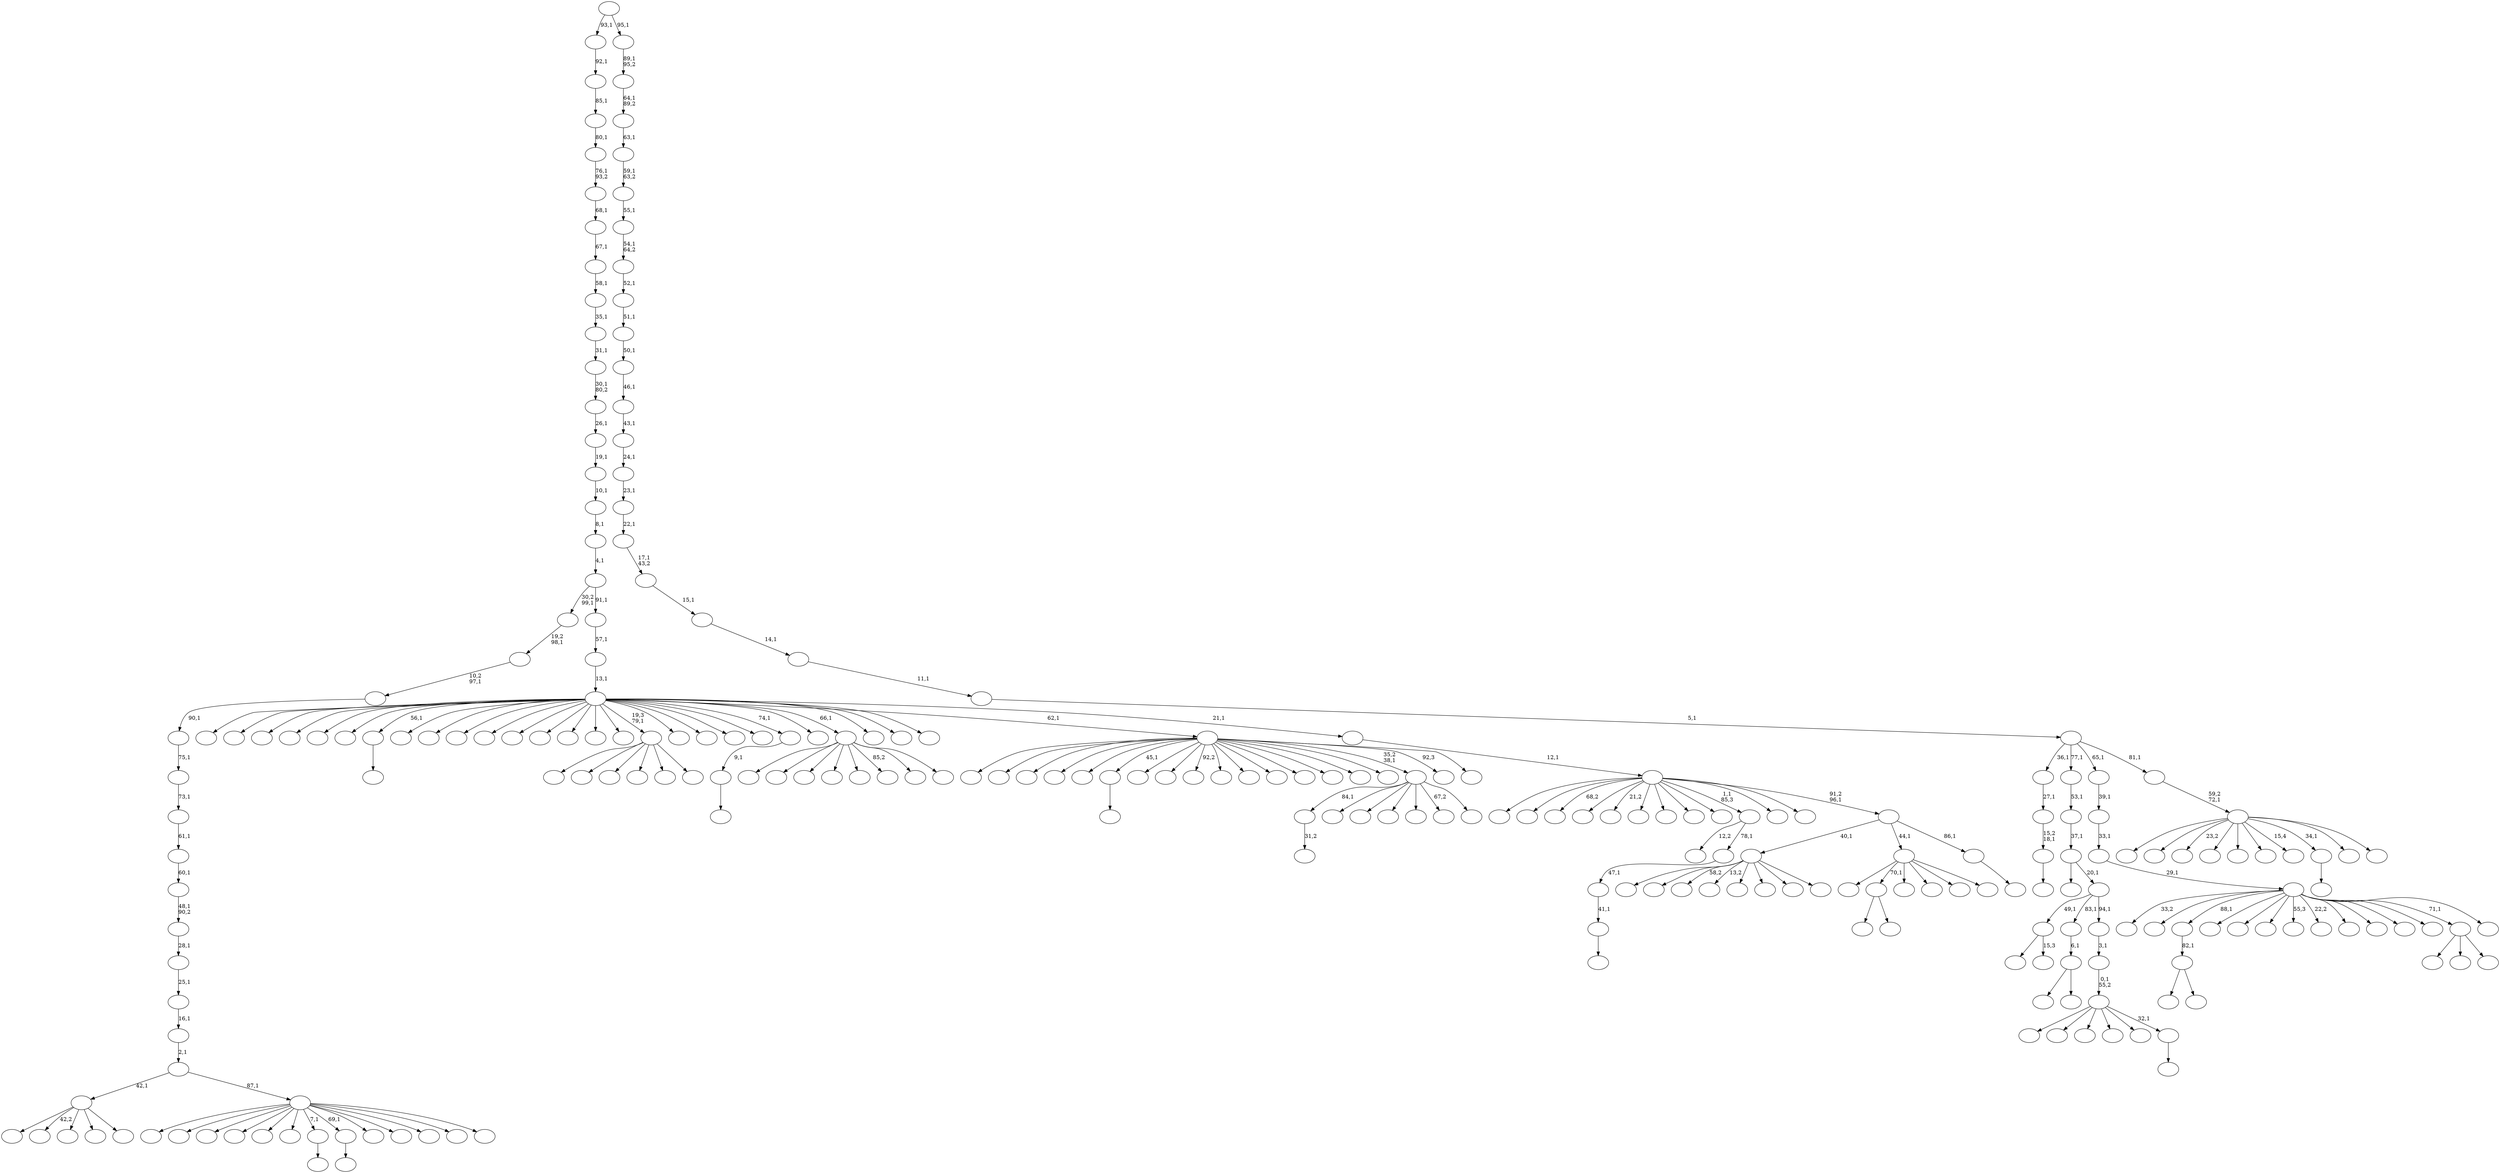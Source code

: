 digraph T {
	250 [label=""]
	249 [label=""]
	248 [label=""]
	247 [label=""]
	246 [label=""]
	245 [label=""]
	244 [label=""]
	243 [label=""]
	242 [label=""]
	241 [label=""]
	240 [label=""]
	239 [label=""]
	238 [label=""]
	237 [label=""]
	236 [label=""]
	235 [label=""]
	234 [label=""]
	233 [label=""]
	232 [label=""]
	231 [label=""]
	230 [label=""]
	229 [label=""]
	228 [label=""]
	227 [label=""]
	226 [label=""]
	225 [label=""]
	224 [label=""]
	223 [label=""]
	222 [label=""]
	221 [label=""]
	220 [label=""]
	219 [label=""]
	218 [label=""]
	217 [label=""]
	216 [label=""]
	215 [label=""]
	214 [label=""]
	213 [label=""]
	212 [label=""]
	211 [label=""]
	210 [label=""]
	209 [label=""]
	208 [label=""]
	207 [label=""]
	206 [label=""]
	205 [label=""]
	204 [label=""]
	203 [label=""]
	202 [label=""]
	201 [label=""]
	200 [label=""]
	199 [label=""]
	198 [label=""]
	197 [label=""]
	196 [label=""]
	195 [label=""]
	194 [label=""]
	193 [label=""]
	192 [label=""]
	191 [label=""]
	190 [label=""]
	189 [label=""]
	188 [label=""]
	187 [label=""]
	186 [label=""]
	185 [label=""]
	184 [label=""]
	183 [label=""]
	182 [label=""]
	181 [label=""]
	180 [label=""]
	179 [label=""]
	178 [label=""]
	177 [label=""]
	176 [label=""]
	175 [label=""]
	174 [label=""]
	173 [label=""]
	172 [label=""]
	171 [label=""]
	170 [label=""]
	169 [label=""]
	168 [label=""]
	167 [label=""]
	166 [label=""]
	165 [label=""]
	164 [label=""]
	163 [label=""]
	162 [label=""]
	161 [label=""]
	160 [label=""]
	159 [label=""]
	158 [label=""]
	157 [label=""]
	156 [label=""]
	155 [label=""]
	154 [label=""]
	153 [label=""]
	152 [label=""]
	151 [label=""]
	150 [label=""]
	149 [label=""]
	148 [label=""]
	147 [label=""]
	146 [label=""]
	145 [label=""]
	144 [label=""]
	143 [label=""]
	142 [label=""]
	141 [label=""]
	140 [label=""]
	139 [label=""]
	138 [label=""]
	137 [label=""]
	136 [label=""]
	135 [label=""]
	134 [label=""]
	133 [label=""]
	132 [label=""]
	131 [label=""]
	130 [label=""]
	129 [label=""]
	128 [label=""]
	127 [label=""]
	126 [label=""]
	125 [label=""]
	124 [label=""]
	123 [label=""]
	122 [label=""]
	121 [label=""]
	120 [label=""]
	119 [label=""]
	118 [label=""]
	117 [label=""]
	116 [label=""]
	115 [label=""]
	114 [label=""]
	113 [label=""]
	112 [label=""]
	111 [label=""]
	110 [label=""]
	109 [label=""]
	108 [label=""]
	107 [label=""]
	106 [label=""]
	105 [label=""]
	104 [label=""]
	103 [label=""]
	102 [label=""]
	101 [label=""]
	100 [label=""]
	99 [label=""]
	98 [label=""]
	97 [label=""]
	96 [label=""]
	95 [label=""]
	94 [label=""]
	93 [label=""]
	92 [label=""]
	91 [label=""]
	90 [label=""]
	89 [label=""]
	88 [label=""]
	87 [label=""]
	86 [label=""]
	85 [label=""]
	84 [label=""]
	83 [label=""]
	82 [label=""]
	81 [label=""]
	80 [label=""]
	79 [label=""]
	78 [label=""]
	77 [label=""]
	76 [label=""]
	75 [label=""]
	74 [label=""]
	73 [label=""]
	72 [label=""]
	71 [label=""]
	70 [label=""]
	69 [label=""]
	68 [label=""]
	67 [label=""]
	66 [label=""]
	65 [label=""]
	64 [label=""]
	63 [label=""]
	62 [label=""]
	61 [label=""]
	60 [label=""]
	59 [label=""]
	58 [label=""]
	57 [label=""]
	56 [label=""]
	55 [label=""]
	54 [label=""]
	53 [label=""]
	52 [label=""]
	51 [label=""]
	50 [label=""]
	49 [label=""]
	48 [label=""]
	47 [label=""]
	46 [label=""]
	45 [label=""]
	44 [label=""]
	43 [label=""]
	42 [label=""]
	41 [label=""]
	40 [label=""]
	39 [label=""]
	38 [label=""]
	37 [label=""]
	36 [label=""]
	35 [label=""]
	34 [label=""]
	33 [label=""]
	32 [label=""]
	31 [label=""]
	30 [label=""]
	29 [label=""]
	28 [label=""]
	27 [label=""]
	26 [label=""]
	25 [label=""]
	24 [label=""]
	23 [label=""]
	22 [label=""]
	21 [label=""]
	20 [label=""]
	19 [label=""]
	18 [label=""]
	17 [label=""]
	16 [label=""]
	15 [label=""]
	14 [label=""]
	13 [label=""]
	12 [label=""]
	11 [label=""]
	10 [label=""]
	9 [label=""]
	8 [label=""]
	7 [label=""]
	6 [label=""]
	5 [label=""]
	4 [label=""]
	3 [label=""]
	2 [label=""]
	1 [label=""]
	0 [label=""]
	236 -> 237 [label=""]
	235 -> 236 [label="15,2\n18,1"]
	234 -> 235 [label="27,1"]
	232 -> 239 [label=""]
	232 -> 233 [label=""]
	231 -> 232 [label="82,1"]
	229 -> 230 [label="31,2"]
	203 -> 204 [label=""]
	199 -> 200 [label=""]
	174 -> 247 [label=""]
	174 -> 226 [label="42,2"]
	174 -> 223 [label=""]
	174 -> 188 [label=""]
	174 -> 175 [label=""]
	166 -> 240 [label=""]
	166 -> 167 [label="15,3"]
	156 -> 245 [label=""]
	156 -> 157 [label=""]
	155 -> 156 [label="6,1"]
	151 -> 215 [label=""]
	151 -> 212 [label=""]
	151 -> 208 [label=""]
	151 -> 186 [label=""]
	151 -> 162 [label=""]
	151 -> 152 [label=""]
	149 -> 150 [label=""]
	145 -> 146 [label=""]
	135 -> 207 [label=""]
	135 -> 136 [label=""]
	117 -> 132 [label=""]
	117 -> 122 [label=""]
	117 -> 118 [label=""]
	115 -> 116 [label=""]
	114 -> 115 [label="41,1"]
	113 -> 114 [label="47,1"]
	112 -> 198 [label="12,2"]
	112 -> 113 [label="78,1"]
	109 -> 110 [label=""]
	108 -> 109 [label="9,1"]
	101 -> 228 [label=""]
	101 -> 173 [label=""]
	101 -> 170 [label="58,2"]
	101 -> 168 [label="13,2"]
	101 -> 164 [label=""]
	101 -> 148 [label=""]
	101 -> 126 [label=""]
	101 -> 102 [label=""]
	96 -> 206 [label=""]
	96 -> 147 [label=""]
	96 -> 143 [label=""]
	96 -> 140 [label=""]
	96 -> 138 [label=""]
	96 -> 120 [label="85,2"]
	96 -> 100 [label=""]
	96 -> 97 [label=""]
	93 -> 94 [label=""]
	86 -> 87 [label=""]
	85 -> 184 [label=""]
	85 -> 172 [label=""]
	85 -> 165 [label=""]
	85 -> 123 [label=""]
	85 -> 111 [label=""]
	85 -> 86 [label="32,1"]
	84 -> 85 [label="0,1\n55,2"]
	83 -> 84 [label="3,1"]
	82 -> 166 [label="49,1"]
	82 -> 155 [label="83,1"]
	82 -> 83 [label="94,1"]
	81 -> 249 [label=""]
	81 -> 82 [label="20,1"]
	80 -> 81 [label="37,1"]
	79 -> 80 [label="53,1"]
	74 -> 246 [label="33,2"]
	74 -> 243 [label=""]
	74 -> 231 [label="88,1"]
	74 -> 220 [label=""]
	74 -> 202 [label=""]
	74 -> 192 [label=""]
	74 -> 181 [label="55,3"]
	74 -> 180 [label="22,2"]
	74 -> 159 [label=""]
	74 -> 139 [label=""]
	74 -> 130 [label=""]
	74 -> 125 [label=""]
	74 -> 117 [label="71,1"]
	74 -> 75 [label=""]
	73 -> 74 [label="29,1"]
	72 -> 73 [label="33,1"]
	71 -> 72 [label="39,1"]
	69 -> 225 [label=""]
	69 -> 135 [label="70,1"]
	69 -> 124 [label=""]
	69 -> 104 [label=""]
	69 -> 76 [label=""]
	69 -> 70 [label=""]
	67 -> 229 [label="84,1"]
	67 -> 219 [label=""]
	67 -> 179 [label=""]
	67 -> 161 [label=""]
	67 -> 103 [label=""]
	67 -> 95 [label="67,2"]
	67 -> 68 [label=""]
	64 -> 248 [label=""]
	64 -> 211 [label=""]
	64 -> 197 [label=""]
	64 -> 190 [label=""]
	64 -> 182 [label=""]
	64 -> 169 [label=""]
	64 -> 149 [label="7,1"]
	64 -> 145 [label="69,1"]
	64 -> 137 [label=""]
	64 -> 105 [label=""]
	64 -> 98 [label=""]
	64 -> 88 [label=""]
	64 -> 65 [label=""]
	63 -> 174 [label="42,1"]
	63 -> 64 [label="87,1"]
	62 -> 63 [label="2,1"]
	61 -> 62 [label="16,1"]
	60 -> 61 [label="25,1"]
	59 -> 60 [label="28,1"]
	58 -> 59 [label="48,1\n90,2"]
	57 -> 58 [label="60,1"]
	56 -> 57 [label="61,1"]
	55 -> 56 [label="73,1"]
	54 -> 55 [label="75,1"]
	53 -> 54 [label="90,1"]
	52 -> 53 [label="10,2\n97,1"]
	51 -> 52 [label="19,2\n98,1"]
	48 -> 250 [label=""]
	48 -> 244 [label=""]
	48 -> 227 [label=""]
	48 -> 222 [label=""]
	48 -> 221 [label=""]
	48 -> 199 [label="45,1"]
	48 -> 191 [label=""]
	48 -> 187 [label=""]
	48 -> 177 [label="92,2"]
	48 -> 160 [label=""]
	48 -> 142 [label=""]
	48 -> 131 [label=""]
	48 -> 121 [label=""]
	48 -> 106 [label=""]
	48 -> 91 [label=""]
	48 -> 78 [label=""]
	48 -> 67 [label="35,2\n38,1"]
	48 -> 50 [label="92,3"]
	48 -> 49 [label=""]
	46 -> 47 [label=""]
	45 -> 101 [label="40,1"]
	45 -> 69 [label="44,1"]
	45 -> 46 [label="86,1"]
	44 -> 241 [label=""]
	44 -> 224 [label=""]
	44 -> 217 [label="68,2"]
	44 -> 213 [label=""]
	44 -> 195 [label="21,2"]
	44 -> 193 [label=""]
	44 -> 183 [label=""]
	44 -> 154 [label=""]
	44 -> 134 [label=""]
	44 -> 112 [label="1,1\n85,3"]
	44 -> 99 [label=""]
	44 -> 89 [label=""]
	44 -> 45 [label="91,2\n96,1"]
	43 -> 44 [label="12,1"]
	42 -> 218 [label=""]
	42 -> 216 [label=""]
	42 -> 214 [label=""]
	42 -> 210 [label=""]
	42 -> 209 [label=""]
	42 -> 205 [label=""]
	42 -> 203 [label="56,1"]
	42 -> 196 [label=""]
	42 -> 194 [label=""]
	42 -> 189 [label=""]
	42 -> 178 [label=""]
	42 -> 176 [label=""]
	42 -> 171 [label=""]
	42 -> 163 [label=""]
	42 -> 158 [label=""]
	42 -> 153 [label=""]
	42 -> 151 [label="19,3\n79,1"]
	42 -> 133 [label=""]
	42 -> 128 [label=""]
	42 -> 127 [label=""]
	42 -> 119 [label=""]
	42 -> 108 [label="74,1"]
	42 -> 107 [label=""]
	42 -> 96 [label="66,1"]
	42 -> 90 [label=""]
	42 -> 77 [label=""]
	42 -> 66 [label=""]
	42 -> 48 [label="62,1"]
	42 -> 43 [label="21,1"]
	41 -> 42 [label="13,1"]
	40 -> 41 [label="57,1"]
	39 -> 51 [label="30,2\n99,1"]
	39 -> 40 [label="91,1"]
	38 -> 39 [label="4,1"]
	37 -> 38 [label="8,1"]
	36 -> 37 [label="10,1"]
	35 -> 36 [label="19,1"]
	34 -> 35 [label="26,1"]
	33 -> 34 [label="30,1\n80,2"]
	32 -> 33 [label="31,1"]
	31 -> 32 [label="35,1"]
	30 -> 31 [label="58,1"]
	29 -> 30 [label="67,1"]
	28 -> 29 [label="68,1"]
	27 -> 28 [label="76,1\n93,2"]
	26 -> 27 [label="80,1"]
	25 -> 26 [label="85,1"]
	24 -> 25 [label="92,1"]
	22 -> 242 [label=""]
	22 -> 238 [label=""]
	22 -> 201 [label="23,2"]
	22 -> 185 [label=""]
	22 -> 144 [label=""]
	22 -> 141 [label=""]
	22 -> 129 [label="15,4"]
	22 -> 93 [label="34,1"]
	22 -> 92 [label=""]
	22 -> 23 [label=""]
	21 -> 22 [label="59,2\n72,1"]
	20 -> 234 [label="36,1"]
	20 -> 79 [label="77,1"]
	20 -> 71 [label="65,1"]
	20 -> 21 [label="81,1"]
	19 -> 20 [label="5,1"]
	18 -> 19 [label="11,1"]
	17 -> 18 [label="14,1"]
	16 -> 17 [label="15,1"]
	15 -> 16 [label="17,1\n43,2"]
	14 -> 15 [label="22,1"]
	13 -> 14 [label="23,1"]
	12 -> 13 [label="24,1"]
	11 -> 12 [label="43,1"]
	10 -> 11 [label="46,1"]
	9 -> 10 [label="50,1"]
	8 -> 9 [label="51,1"]
	7 -> 8 [label="52,1"]
	6 -> 7 [label="54,1\n64,2"]
	5 -> 6 [label="55,1"]
	4 -> 5 [label="59,1\n63,2"]
	3 -> 4 [label="63,1"]
	2 -> 3 [label="64,1\n89,2"]
	1 -> 2 [label="89,1\n95,2"]
	0 -> 24 [label="93,1"]
	0 -> 1 [label="95,1"]
}
